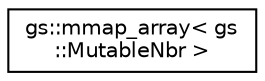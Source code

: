 digraph "Graphical Class Hierarchy"
{
 // LATEX_PDF_SIZE
  edge [fontname="Helvetica",fontsize="10",labelfontname="Helvetica",labelfontsize="10"];
  node [fontname="Helvetica",fontsize="10",shape=record];
  rankdir="LR";
  Node0 [label="gs::mmap_array\< gs\l::MutableNbr \>",height=0.2,width=0.4,color="black", fillcolor="white", style="filled",URL="$classgs_1_1mmap__array.html",tooltip=" "];
}

